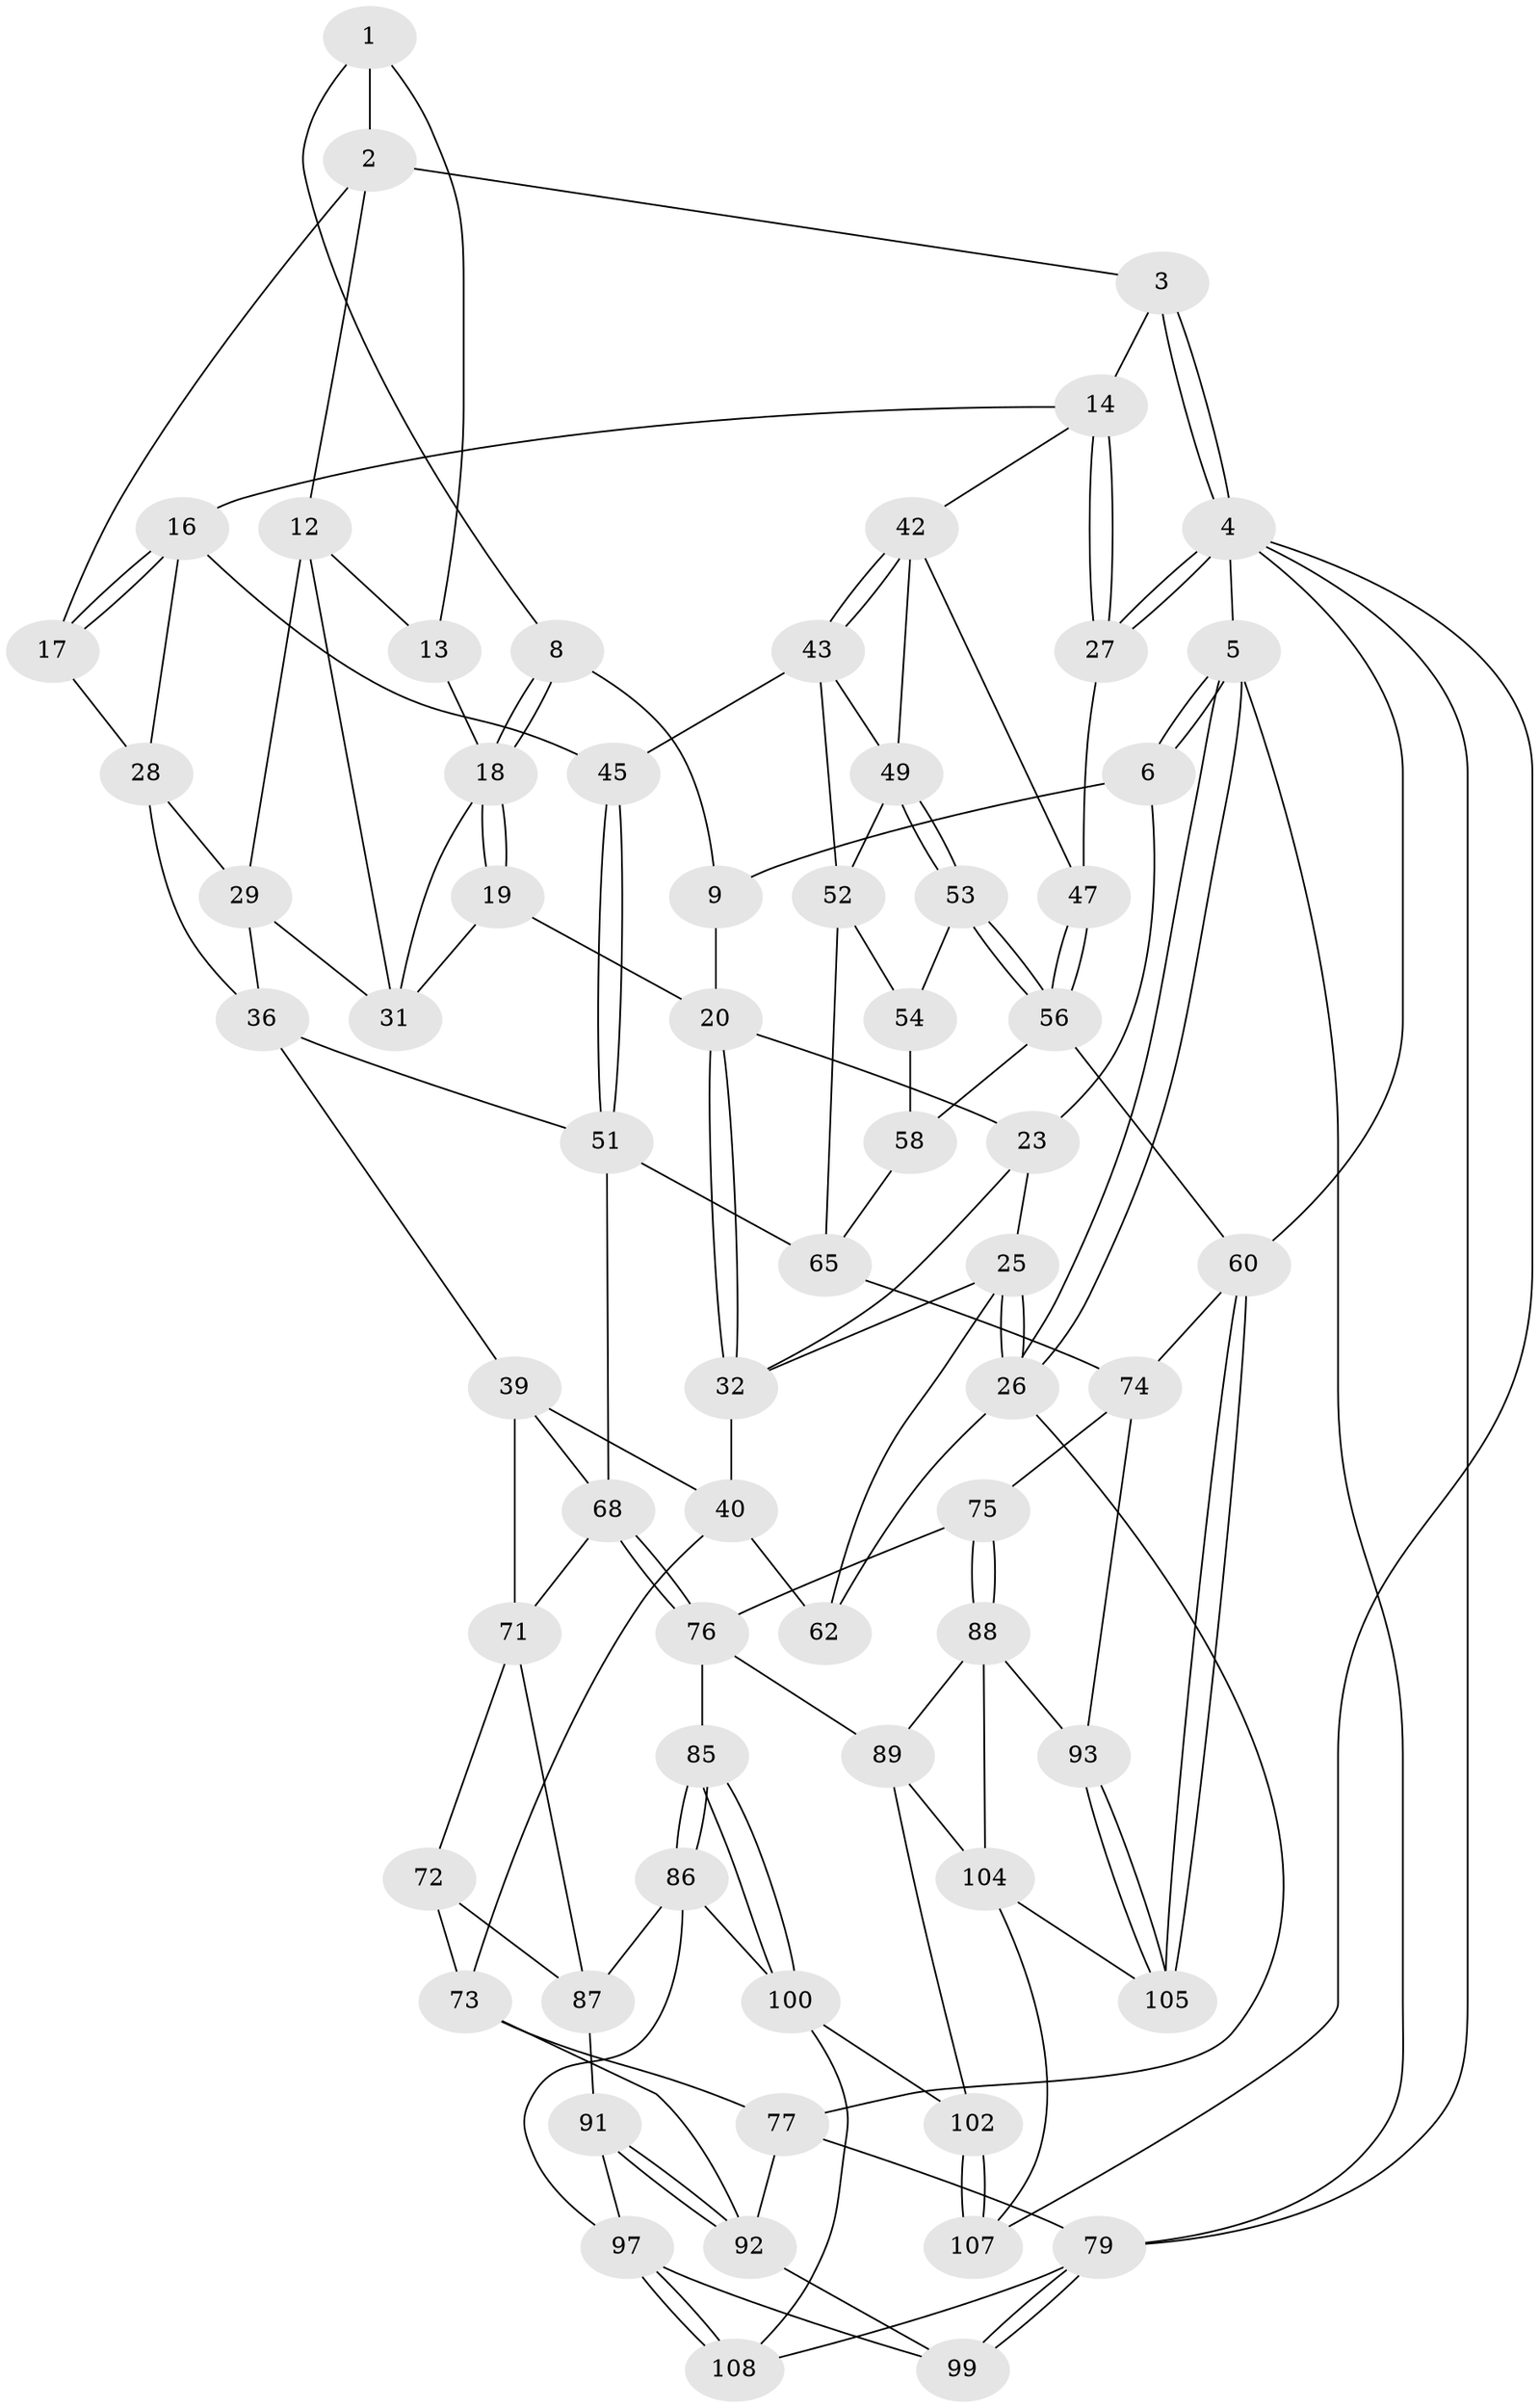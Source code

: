 // original degree distribution, {3: 0.018518518518518517, 4: 0.25, 6: 0.23148148148148148, 5: 0.5}
// Generated by graph-tools (version 1.1) at 2025/11/02/27/25 16:11:52]
// undirected, 66 vertices, 146 edges
graph export_dot {
graph [start="1"]
  node [color=gray90,style=filled];
  1 [pos="+0.4526910305007433+0",super="+7"];
  2 [pos="+0.5991388098443712+0",super="+11"];
  3 [pos="+0.6107165485097727+0"];
  4 [pos="+1+0",super="+59"];
  5 [pos="+0+0"];
  6 [pos="+0.12199096265489129+0",super="+10"];
  8 [pos="+0.32145026865524906+0.030995707677022276"];
  9 [pos="+0.2997688887659034+0.04653777719740695"];
  12 [pos="+0.5374087940038248+0.08634445396103563",super="+30"];
  13 [pos="+0.4317123912919898+0.03882339950131201"];
  14 [pos="+0.7552563066028695+0.05612733483367982",super="+15"];
  16 [pos="+0.716028321632767+0.18641116551828846",super="+37"];
  17 [pos="+0.6568845850488406+0.1516487730517909"];
  18 [pos="+0.37067605082356575+0.1364640267354139",super="+22"];
  19 [pos="+0.36066399762440654+0.15543642623255807"];
  20 [pos="+0.33108910661956464+0.15537522726480424",super="+21"];
  23 [pos="+0.18314743370788367+0.04350347727386133",super="+24"];
  25 [pos="+0+0.17972383254928623",super="+48"];
  26 [pos="+0+0.14690031853443358",super="+63"];
  27 [pos="+1+0"];
  28 [pos="+0.5552092419905261+0.1684168373279408",super="+35"];
  29 [pos="+0.5508333142082149+0.16788779105418886",super="+34"];
  31 [pos="+0.5098615892643394+0.1392301954426687",super="+33"];
  32 [pos="+0.20747361836846678+0.2270583365788213",super="+41"];
  36 [pos="+0.4419795688242156+0.364539597898006",super="+38"];
  39 [pos="+0.40876510035713404+0.4463598651079248",super="+70"];
  40 [pos="+0.2729442910862325+0.38747882660071564",super="+64"];
  42 [pos="+0.7679762376474417+0.19835670918336604",super="+46"];
  43 [pos="+0.7696498518366893+0.2677373109800432",super="+44"];
  45 [pos="+0.6761955223251496+0.38897001702608414"];
  47 [pos="+1+0"];
  49 [pos="+0.953451299949971+0.32727296757610014",super="+50"];
  51 [pos="+0.5369933838829267+0.4739463506173338",super="+66"];
  52 [pos="+0.785893078770632+0.41574612746156164",super="+55"];
  53 [pos="+0.9664023723251601+0.3343361462258329"];
  54 [pos="+0.9461218393333446+0.4047196048132978"];
  56 [pos="+1+0.30832925603182204",super="+57"];
  58 [pos="+1+0.4916382706987151"];
  60 [pos="+1+1",super="+61"];
  62 [pos="+0.0732844845175864+0.4546396991421041"];
  65 [pos="+0.8122330023043434+0.5257456001668702",super="+67"];
  68 [pos="+0.6166577942335145+0.6617822162200356",super="+69"];
  71 [pos="+0.35369517132963707+0.6082253022109768",super="+83"];
  72 [pos="+0.18327881261137358+0.6272072768921307"];
  73 [pos="+0.1200032430279538+0.6224741657994581",super="+81"];
  74 [pos="+0.8376328399399963+0.6268518631779284",super="+82"];
  75 [pos="+0.7055180451252957+0.6711510977655302"];
  76 [pos="+0.6182458698377734+0.6643673034621482",super="+84"];
  77 [pos="+0+0.6884126969216132",super="+78"];
  79 [pos="+0+1",super="+80"];
  85 [pos="+0.5882736744939675+0.801934876537097"];
  86 [pos="+0.4045753684918068+0.7398299536918757",super="+96"];
  87 [pos="+0.38338925477694524+0.7129300974052201",super="+90"];
  88 [pos="+0.7088764263258331+0.7722232176425086",super="+94"];
  89 [pos="+0.5984229353055607+0.8049798745006365",super="+101"];
  91 [pos="+0.21651441475779706+0.8625113739746099"];
  92 [pos="+0.09432448908420357+0.7372406016354403",super="+95"];
  93 [pos="+0.8404083358878633+0.7969786859216884"];
  97 [pos="+0.25407467693732466+0.9726648158240252",super="+98"];
  99 [pos="+0.12060121759845817+0.8878707852972973"];
  100 [pos="+0.4621159100711622+0.938838318397638",super="+103"];
  102 [pos="+0.48852412636481357+1"];
  104 [pos="+0.7085497171572578+0.9003921301607742",super="+106"];
  105 [pos="+0.8866206499174702+0.8496817819498228"];
  107 [pos="+0.7657998823506351+1"];
  108 [pos="+0.29546739422841806+1"];
  1 -- 2;
  1 -- 8;
  1 -- 13;
  2 -- 3;
  2 -- 17;
  2 -- 12;
  3 -- 4;
  3 -- 4;
  3 -- 14;
  4 -- 5;
  4 -- 27;
  4 -- 27;
  4 -- 107;
  4 -- 60;
  4 -- 79;
  5 -- 6;
  5 -- 6;
  5 -- 26;
  5 -- 26;
  5 -- 79;
  6 -- 9;
  6 -- 23;
  8 -- 9;
  8 -- 18;
  8 -- 18;
  9 -- 20;
  12 -- 13;
  12 -- 29;
  12 -- 31;
  13 -- 18;
  14 -- 27;
  14 -- 27;
  14 -- 16;
  14 -- 42;
  16 -- 17;
  16 -- 17;
  16 -- 28;
  16 -- 45;
  17 -- 28;
  18 -- 19;
  18 -- 19;
  18 -- 31;
  19 -- 20;
  19 -- 31;
  20 -- 32;
  20 -- 32;
  20 -- 23;
  23 -- 32;
  23 -- 25;
  25 -- 26;
  25 -- 26;
  25 -- 62;
  25 -- 32;
  26 -- 77;
  26 -- 62;
  27 -- 47;
  28 -- 29;
  28 -- 36;
  29 -- 36;
  29 -- 31;
  32 -- 40;
  36 -- 51;
  36 -- 39;
  39 -- 40;
  39 -- 71;
  39 -- 68;
  40 -- 73;
  40 -- 62;
  42 -- 43;
  42 -- 43;
  42 -- 49;
  42 -- 47;
  43 -- 49;
  43 -- 52;
  43 -- 45;
  45 -- 51;
  45 -- 51;
  47 -- 56;
  47 -- 56;
  49 -- 53;
  49 -- 53;
  49 -- 52;
  51 -- 65;
  51 -- 68;
  52 -- 65;
  52 -- 54;
  53 -- 54;
  53 -- 56;
  53 -- 56;
  54 -- 58;
  56 -- 58;
  56 -- 60;
  58 -- 65;
  60 -- 105;
  60 -- 105;
  60 -- 74;
  65 -- 74;
  68 -- 76;
  68 -- 76;
  68 -- 71;
  71 -- 72;
  71 -- 87;
  72 -- 73;
  72 -- 87;
  73 -- 92;
  73 -- 77;
  74 -- 75;
  74 -- 93;
  75 -- 76;
  75 -- 88;
  75 -- 88;
  76 -- 89;
  76 -- 85;
  77 -- 92;
  77 -- 79;
  79 -- 99;
  79 -- 99;
  79 -- 108;
  85 -- 86;
  85 -- 86;
  85 -- 100;
  85 -- 100;
  86 -- 87;
  86 -- 97;
  86 -- 100;
  87 -- 91;
  88 -- 89;
  88 -- 104;
  88 -- 93;
  89 -- 104;
  89 -- 102;
  91 -- 92;
  91 -- 92;
  91 -- 97;
  92 -- 99;
  93 -- 105;
  93 -- 105;
  97 -- 108;
  97 -- 108;
  97 -- 99;
  100 -- 108;
  100 -- 102;
  102 -- 107;
  102 -- 107;
  104 -- 105;
  104 -- 107;
}
